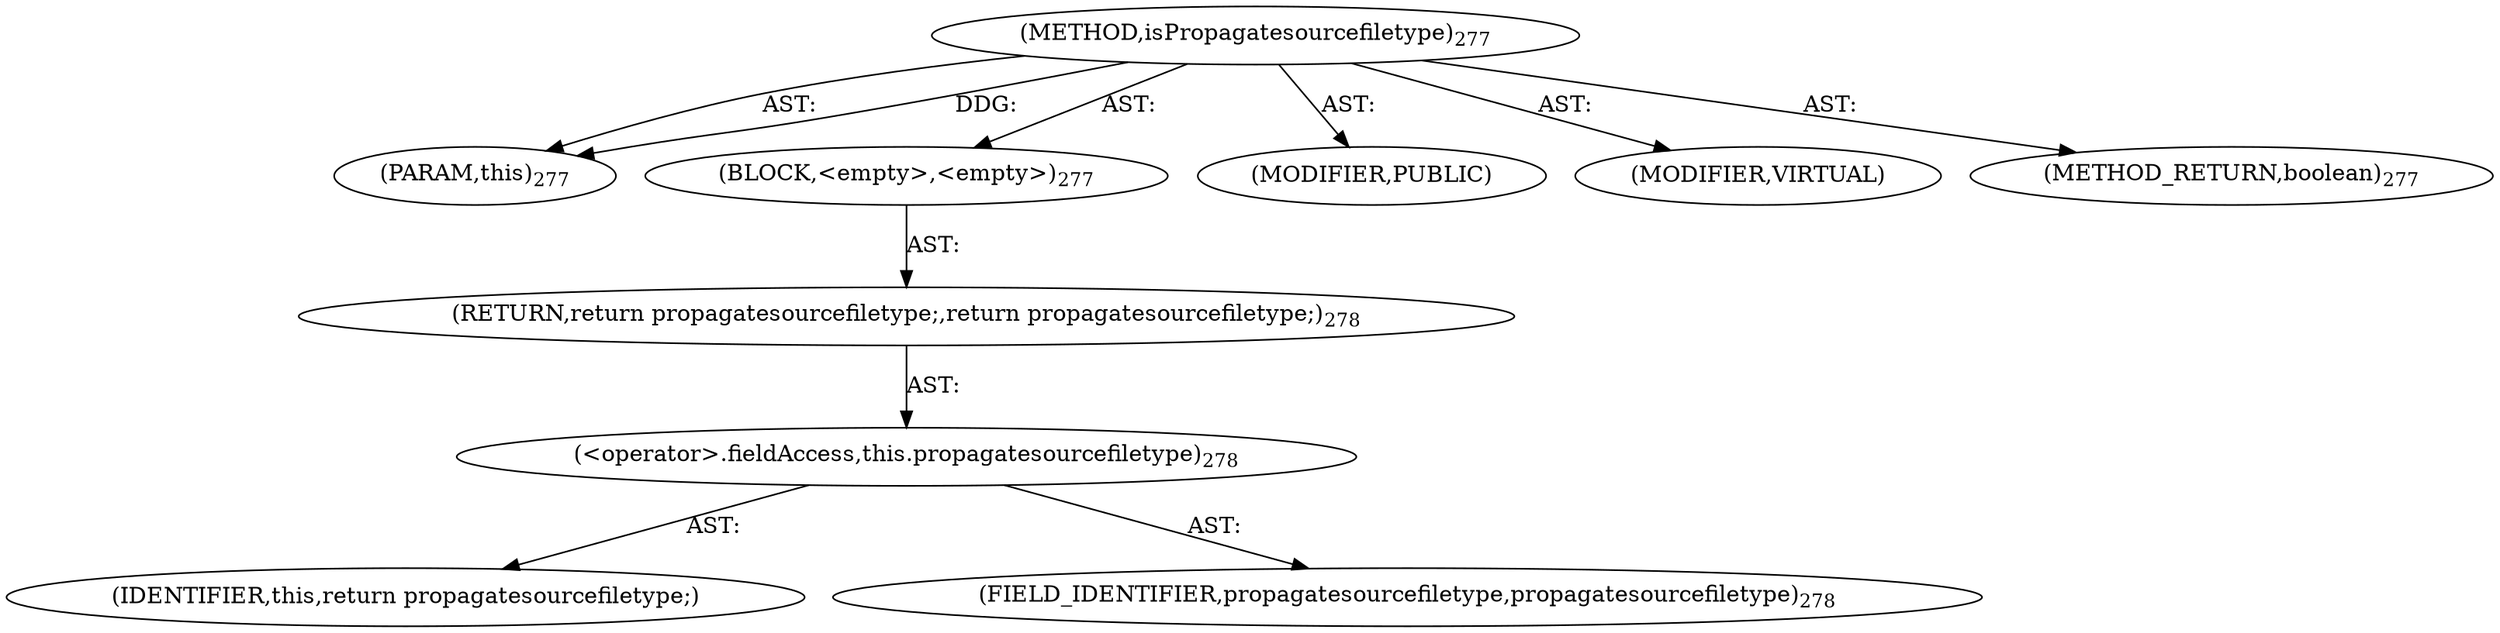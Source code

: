 digraph "isPropagatesourcefiletype" {  
"111669149716" [label = <(METHOD,isPropagatesourcefiletype)<SUB>277</SUB>> ]
"115964117025" [label = <(PARAM,this)<SUB>277</SUB>> ]
"25769803796" [label = <(BLOCK,&lt;empty&gt;,&lt;empty&gt;)<SUB>277</SUB>> ]
"146028888074" [label = <(RETURN,return propagatesourcefiletype;,return propagatesourcefiletype;)<SUB>278</SUB>> ]
"30064771102" [label = <(&lt;operator&gt;.fieldAccess,this.propagatesourcefiletype)<SUB>278</SUB>> ]
"68719476778" [label = <(IDENTIFIER,this,return propagatesourcefiletype;)> ]
"55834574868" [label = <(FIELD_IDENTIFIER,propagatesourcefiletype,propagatesourcefiletype)<SUB>278</SUB>> ]
"133143986228" [label = <(MODIFIER,PUBLIC)> ]
"133143986229" [label = <(MODIFIER,VIRTUAL)> ]
"128849018900" [label = <(METHOD_RETURN,boolean)<SUB>277</SUB>> ]
  "111669149716" -> "115964117025"  [ label = "AST: "] 
  "111669149716" -> "25769803796"  [ label = "AST: "] 
  "111669149716" -> "133143986228"  [ label = "AST: "] 
  "111669149716" -> "133143986229"  [ label = "AST: "] 
  "111669149716" -> "128849018900"  [ label = "AST: "] 
  "25769803796" -> "146028888074"  [ label = "AST: "] 
  "146028888074" -> "30064771102"  [ label = "AST: "] 
  "30064771102" -> "68719476778"  [ label = "AST: "] 
  "30064771102" -> "55834574868"  [ label = "AST: "] 
  "111669149716" -> "115964117025"  [ label = "DDG: "] 
}
